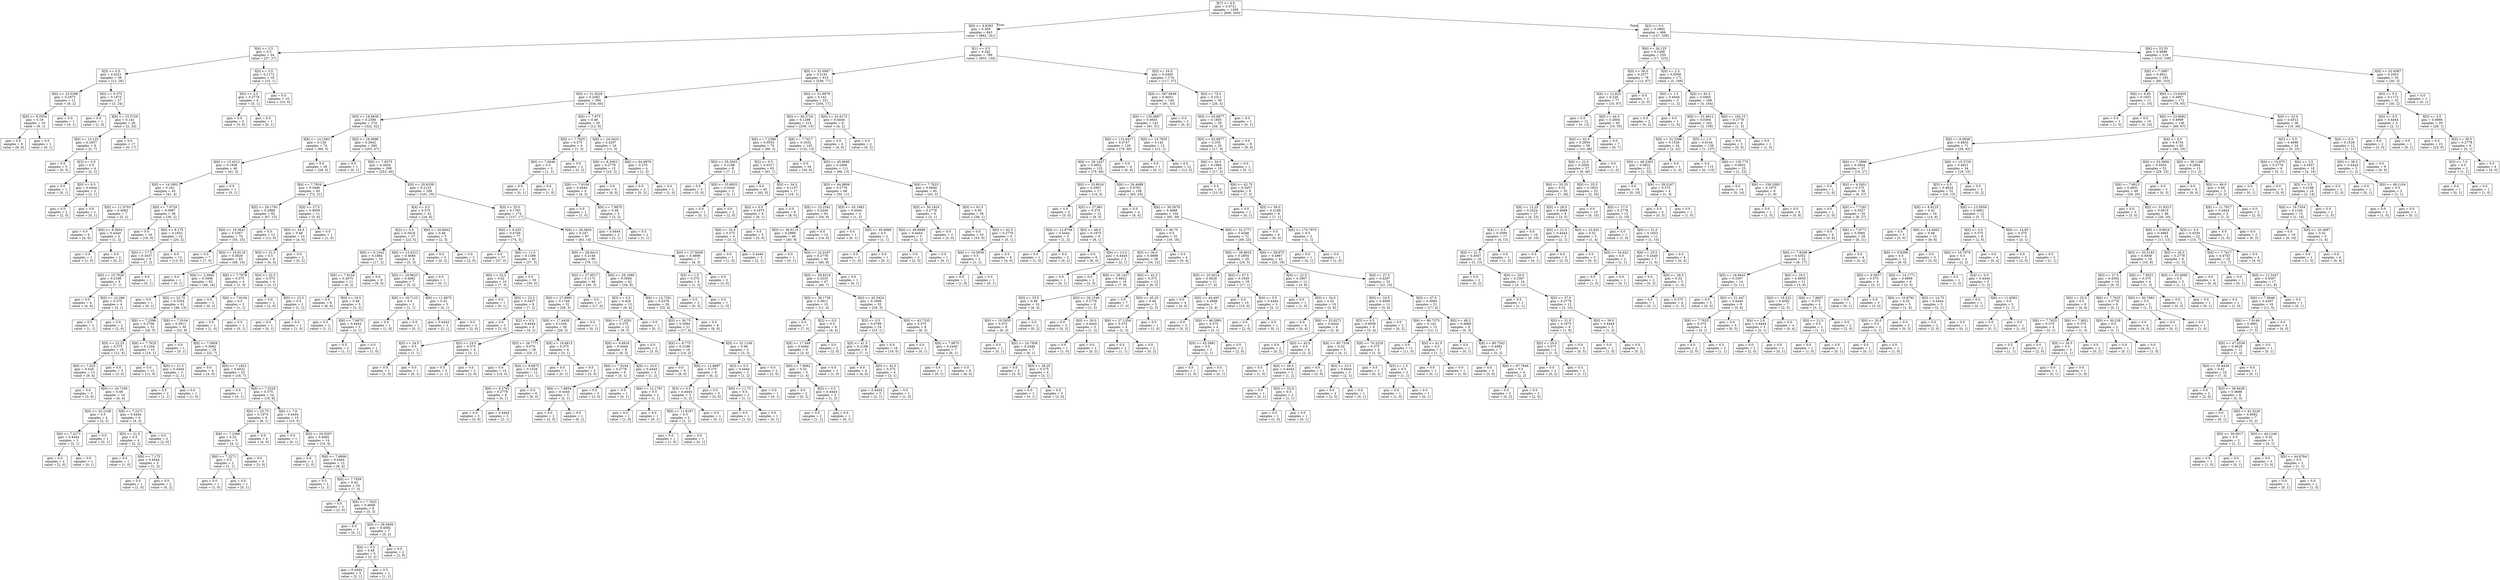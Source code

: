 digraph Tree {
node [shape=box] ;
0 [label="X[7] <= 0.5\ngini = 0.4721\nsamples = 1309\nvalue = [809, 500]"] ;
1 [label="X[0] <= 9.8393\ngini = 0.309\nsamples = 843\nvalue = [682, 161]"] ;
0 -> 1 [labeldistance=2.5, labelangle=45, headlabel="True"] ;
2 [label="X[4] <= 2.5\ngini = 0.5\nsamples = 54\nvalue = [27, 27]"] ;
1 -> 2 ;
3 [label="X[5] <= 0.5\ngini = 0.4321\nsamples = 38\nvalue = [12, 26]"] ;
2 -> 3 ;
4 [label="X[6] <= 23.0396\ngini = 0.2975\nsamples = 11\nvalue = [9, 2]"] ;
3 -> 4 ;
5 [label="X[0] <= 9.3554\ngini = 0.18\nsamples = 10\nvalue = [9, 1]"] ;
4 -> 5 ;
6 [label="gini = 0.0\nsamples = 9\nvalue = [9, 0]"] ;
5 -> 6 ;
7 [label="gini = 0.0\nsamples = 1\nvalue = [0, 1]"] ;
5 -> 7 ;
8 [label="gini = 0.0\nsamples = 1\nvalue = [0, 1]"] ;
4 -> 8 ;
9 [label="X[0] <= 0.375\ngini = 0.1975\nsamples = 27\nvalue = [3, 24]"] ;
3 -> 9 ;
10 [label="gini = 0.0\nsamples = 1\nvalue = [1, 0]"] ;
9 -> 10 ;
11 [label="X[6] <= 15.5729\ngini = 0.142\nsamples = 26\nvalue = [2, 24]"] ;
9 -> 11 ;
12 [label="X[6] <= 13.125\ngini = 0.3457\nsamples = 9\nvalue = [2, 7]"] ;
11 -> 12 ;
13 [label="gini = 0.0\nsamples = 5\nvalue = [0, 5]"] ;
12 -> 13 ;
14 [label="X[3] <= 0.5\ngini = 0.5\nsamples = 4\nvalue = [2, 2]"] ;
12 -> 14 ;
15 [label="gini = 0.0\nsamples = 1\nvalue = [0, 1]"] ;
14 -> 15 ;
16 [label="X[0] <= 6.5\ngini = 0.4444\nsamples = 3\nvalue = [2, 1]"] ;
14 -> 16 ;
17 [label="gini = 0.0\nsamples = 2\nvalue = [2, 0]"] ;
16 -> 17 ;
18 [label="gini = 0.0\nsamples = 1\nvalue = [0, 1]"] ;
16 -> 18 ;
19 [label="gini = 0.0\nsamples = 17\nvalue = [0, 17]"] ;
11 -> 19 ;
20 [label="X[0] <= 3.5\ngini = 0.1172\nsamples = 16\nvalue = [15, 1]"] ;
2 -> 20 ;
21 [label="X[0] <= 2.5\ngini = 0.2778\nsamples = 6\nvalue = [5, 1]"] ;
20 -> 21 ;
22 [label="gini = 0.0\nsamples = 5\nvalue = [5, 0]"] ;
21 -> 22 ;
23 [label="gini = 0.0\nsamples = 1\nvalue = [0, 1]"] ;
21 -> 23 ;
24 [label="gini = 0.0\nsamples = 10\nvalue = [10, 0]"] ;
20 -> 24 ;
25 [label="X[1] <= 0.5\ngini = 0.282\nsamples = 789\nvalue = [655, 134]"] ;
1 -> 25 ;
26 [label="X[0] <= 32.0087\ngini = 0.2191\nsamples = 615\nvalue = [538, 77]"] ;
25 -> 26 ;
27 [label="X[0] <= 31.9228\ngini = 0.2582\nsamples = 394\nvalue = [334, 60]"] ;
26 -> 27 ;
28 [label="X[0] <= 18.4838\ngini = 0.2394\nsamples = 374\nvalue = [322, 52]"] ;
27 -> 28 ;
29 [label="X[6] <= 14.1583\ngini = 0.126\nsamples = 74\nvalue = [69, 5]"] ;
28 -> 29 ;
30 [label="X[6] <= 13.4312\ngini = 0.1938\nsamples = 46\nvalue = [41, 5]"] ;
29 -> 30 ;
31 [label="X[0] <= 14.1902\ngini = 0.162\nsamples = 45\nvalue = [41, 4]"] ;
30 -> 31 ;
32 [label="X[0] <= 11.9703\ngini = 0.4082\nsamples = 7\nvalue = [5, 2]"] ;
31 -> 32 ;
33 [label="gini = 0.0\nsamples = 4\nvalue = [4, 0]"] ;
32 -> 33 ;
34 [label="X[6] <= 8.5604\ngini = 0.4444\nsamples = 3\nvalue = [1, 2]"] ;
32 -> 34 ;
35 [label="gini = 0.0\nsamples = 1\nvalue = [1, 0]"] ;
34 -> 35 ;
36 [label="gini = 0.0\nsamples = 2\nvalue = [0, 2]"] ;
34 -> 36 ;
37 [label="X[6] <= 7.9729\ngini = 0.0997\nsamples = 38\nvalue = [36, 2]"] ;
31 -> 37 ;
38 [label="gini = 0.0\nsamples = 16\nvalue = [16, 0]"] ;
37 -> 38 ;
39 [label="X[6] <= 8.175\ngini = 0.1653\nsamples = 22\nvalue = [20, 2]"] ;
37 -> 39 ;
40 [label="X[0] <= 17.5\ngini = 0.3457\nsamples = 9\nvalue = [7, 2]"] ;
39 -> 40 ;
41 [label="X[0] <= 15.7629\ngini = 0.2188\nsamples = 8\nvalue = [7, 1]"] ;
40 -> 41 ;
42 [label="gini = 0.0\nsamples = 4\nvalue = [4, 0]"] ;
41 -> 42 ;
43 [label="X[0] <= 16.266\ngini = 0.375\nsamples = 4\nvalue = [3, 1]"] ;
41 -> 43 ;
44 [label="gini = 0.5\nsamples = 2\nvalue = [1, 1]"] ;
43 -> 44 ;
45 [label="gini = 0.0\nsamples = 2\nvalue = [2, 0]"] ;
43 -> 45 ;
46 [label="gini = 0.0\nsamples = 1\nvalue = [0, 1]"] ;
40 -> 46 ;
47 [label="gini = 0.0\nsamples = 13\nvalue = [13, 0]"] ;
39 -> 47 ;
48 [label="gini = 0.0\nsamples = 1\nvalue = [0, 1]"] ;
30 -> 48 ;
49 [label="gini = 0.0\nsamples = 28\nvalue = [28, 0]"] ;
29 -> 49 ;
50 [label="X[0] <= 18.4996\ngini = 0.2642\nsamples = 300\nvalue = [253, 47]"] ;
28 -> 50 ;
51 [label="gini = 0.0\nsamples = 1\nvalue = [0, 1]"] ;
50 -> 51 ;
52 [label="X[6] <= 7.8375\ngini = 0.2604\nsamples = 299\nvalue = [253, 46]"] ;
50 -> 52 ;
53 [label="X[6] <= 7.7854\ngini = 0.3496\nsamples = 93\nvalue = [72, 21]"] ;
52 -> 53 ;
54 [label="X[0] <= 29.1793\ngini = 0.2989\nsamples = 82\nvalue = [67, 15]"] ;
53 -> 54 ;
55 [label="X[0] <= 19.3641\ngini = 0.3367\nsamples = 70\nvalue = [55, 15]"] ;
54 -> 55 ;
56 [label="gini = 0.0\nsamples = 7\nvalue = [7, 0]"] ;
55 -> 56 ;
57 [label="X[0] <= 19.8118\ngini = 0.3628\nsamples = 63\nvalue = [48, 15]"] ;
55 -> 57 ;
58 [label="gini = 0.0\nsamples = 1\nvalue = [0, 1]"] ;
57 -> 58 ;
59 [label="X[6] <= 2.0062\ngini = 0.3496\nsamples = 62\nvalue = [48, 14]"] ;
57 -> 59 ;
60 [label="gini = 0.0\nsamples = 1\nvalue = [0, 1]"] ;
59 -> 60 ;
61 [label="X[0] <= 23.75\ngini = 0.3354\nsamples = 61\nvalue = [48, 13]"] ;
59 -> 61 ;
62 [label="X[6] <= 7.2396\ngini = 0.2706\nsamples = 31\nvalue = [26, 5]"] ;
61 -> 62 ;
63 [label="X[0] <= 22.25\ngini = 0.375\nsamples = 16\nvalue = [12, 4]"] ;
62 -> 63 ;
64 [label="X[6] <= 7.025\ngini = 0.426\nsamples = 13\nvalue = [9, 4]"] ;
63 -> 64 ;
65 [label="gini = 0.0\nsamples = 3\nvalue = [3, 0]"] ;
64 -> 65 ;
66 [label="X[0] <= 20.7168\ngini = 0.48\nsamples = 10\nvalue = [6, 4]"] ;
64 -> 66 ;
67 [label="X[0] <= 20.2168\ngini = 0.5\nsamples = 4\nvalue = [2, 2]"] ;
66 -> 67 ;
68 [label="X[6] <= 7.2271\ngini = 0.4444\nsamples = 3\nvalue = [2, 1]"] ;
67 -> 68 ;
69 [label="gini = 0.0\nsamples = 2\nvalue = [2, 0]"] ;
68 -> 69 ;
70 [label="gini = 0.0\nsamples = 1\nvalue = [0, 1]"] ;
68 -> 70 ;
71 [label="gini = 0.0\nsamples = 1\nvalue = [0, 1]"] ;
67 -> 71 ;
72 [label="X[6] <= 7.2271\ngini = 0.4444\nsamples = 6\nvalue = [4, 2]"] ;
66 -> 72 ;
73 [label="X[0] <= 21.5\ngini = 0.5\nsamples = 4\nvalue = [2, 2]"] ;
72 -> 73 ;
74 [label="gini = 0.0\nsamples = 1\nvalue = [1, 0]"] ;
73 -> 74 ;
75 [label="X[6] <= 7.175\ngini = 0.4444\nsamples = 3\nvalue = [1, 2]"] ;
73 -> 75 ;
76 [label="gini = 0.0\nsamples = 1\nvalue = [1, 0]"] ;
75 -> 76 ;
77 [label="gini = 0.0\nsamples = 2\nvalue = [0, 2]"] ;
75 -> 77 ;
78 [label="gini = 0.0\nsamples = 2\nvalue = [2, 0]"] ;
72 -> 78 ;
79 [label="gini = 0.0\nsamples = 3\nvalue = [3, 0]"] ;
63 -> 79 ;
80 [label="X[6] <= 7.7625\ngini = 0.1244\nsamples = 15\nvalue = [14, 1]"] ;
62 -> 80 ;
81 [label="gini = 0.0\nsamples = 12\nvalue = [12, 0]"] ;
80 -> 81 ;
82 [label="X[0] <= 21.5\ngini = 0.4444\nsamples = 3\nvalue = [2, 1]"] ;
80 -> 82 ;
83 [label="gini = 0.5\nsamples = 2\nvalue = [1, 1]"] ;
82 -> 83 ;
84 [label="gini = 0.0\nsamples = 1\nvalue = [1, 0]"] ;
82 -> 84 ;
85 [label="X[6] <= 7.0104\ngini = 0.3911\nsamples = 30\nvalue = [22, 8]"] ;
61 -> 85 ;
86 [label="gini = 0.0\nsamples = 1\nvalue = [0, 1]"] ;
85 -> 86 ;
87 [label="X[6] <= 7.0958\ngini = 0.3662\nsamples = 29\nvalue = [22, 7]"] ;
85 -> 87 ;
88 [label="gini = 0.0\nsamples = 4\nvalue = [4, 0]"] ;
87 -> 88 ;
89 [label="X[6] <= 7.1833\ngini = 0.4032\nsamples = 25\nvalue = [18, 7]"] ;
87 -> 89 ;
90 [label="gini = 0.0\nsamples = 1\nvalue = [0, 1]"] ;
89 -> 90 ;
91 [label="X[6] <= 7.5229\ngini = 0.375\nsamples = 24\nvalue = [18, 6]"] ;
89 -> 91 ;
92 [label="X[0] <= 25.75\ngini = 0.1975\nsamples = 9\nvalue = [8, 1]"] ;
91 -> 92 ;
93 [label="X[6] <= 7.2396\ngini = 0.32\nsamples = 5\nvalue = [4, 1]"] ;
92 -> 93 ;
94 [label="X[6] <= 7.2271\ngini = 0.5\nsamples = 2\nvalue = [1, 1]"] ;
93 -> 94 ;
95 [label="gini = 0.0\nsamples = 1\nvalue = [1, 0]"] ;
94 -> 95 ;
96 [label="gini = 0.0\nsamples = 1\nvalue = [0, 1]"] ;
94 -> 96 ;
97 [label="gini = 0.0\nsamples = 3\nvalue = [3, 0]"] ;
93 -> 97 ;
98 [label="gini = 0.0\nsamples = 4\nvalue = [4, 0]"] ;
92 -> 98 ;
99 [label="X[6] <= 7.6\ngini = 0.4444\nsamples = 15\nvalue = [10, 5]"] ;
91 -> 99 ;
100 [label="gini = 0.0\nsamples = 1\nvalue = [0, 1]"] ;
99 -> 100 ;
101 [label="X[0] <= 24.5297\ngini = 0.4082\nsamples = 14\nvalue = [10, 4]"] ;
99 -> 101 ;
102 [label="gini = 0.0\nsamples = 2\nvalue = [2, 0]"] ;
101 -> 102 ;
103 [label="X[6] <= 7.6896\ngini = 0.4444\nsamples = 12\nvalue = [8, 4]"] ;
101 -> 103 ;
104 [label="gini = 0.5\nsamples = 2\nvalue = [1, 1]"] ;
103 -> 104 ;
105 [label="X[6] <= 7.7459\ngini = 0.42\nsamples = 10\nvalue = [7, 3]"] ;
103 -> 105 ;
106 [label="gini = 0.0\nsamples = 2\nvalue = [2, 0]"] ;
105 -> 106 ;
107 [label="X[6] <= 7.7625\ngini = 0.4688\nsamples = 8\nvalue = [5, 3]"] ;
105 -> 107 ;
108 [label="gini = 0.0\nsamples = 1\nvalue = [0, 1]"] ;
107 -> 108 ;
109 [label="X[0] <= 26.9406\ngini = 0.4082\nsamples = 7\nvalue = [5, 2]"] ;
107 -> 109 ;
110 [label="X[4] <= 0.5\ngini = 0.48\nsamples = 5\nvalue = [3, 2]"] ;
109 -> 110 ;
111 [label="gini = 0.4444\nsamples = 3\nvalue = [2, 1]"] ;
110 -> 111 ;
112 [label="gini = 0.5\nsamples = 2\nvalue = [1, 1]"] ;
110 -> 112 ;
113 [label="gini = 0.0\nsamples = 2\nvalue = [2, 0]"] ;
109 -> 113 ;
114 [label="gini = 0.0\nsamples = 12\nvalue = [12, 0]"] ;
54 -> 114 ;
115 [label="X[0] <= 27.5\ngini = 0.4959\nsamples = 11\nvalue = [5, 6]"] ;
53 -> 115 ;
116 [label="X[0] <= 24.5\ngini = 0.48\nsamples = 10\nvalue = [4, 6]"] ;
115 -> 116 ;
117 [label="X[0] <= 21.5\ngini = 0.5\nsamples = 8\nvalue = [4, 4]"] ;
116 -> 117 ;
118 [label="X[6] <= 7.7979\ngini = 0.375\nsamples = 4\nvalue = [1, 3]"] ;
117 -> 118 ;
119 [label="gini = 0.0\nsamples = 2\nvalue = [0, 2]"] ;
118 -> 119 ;
120 [label="X[6] <= 7.8104\ngini = 0.5\nsamples = 2\nvalue = [1, 1]"] ;
118 -> 120 ;
121 [label="gini = 0.0\nsamples = 1\nvalue = [1, 0]"] ;
120 -> 121 ;
122 [label="gini = 0.0\nsamples = 1\nvalue = [0, 1]"] ;
120 -> 122 ;
123 [label="X[0] <= 22.5\ngini = 0.375\nsamples = 4\nvalue = [3, 1]"] ;
117 -> 123 ;
124 [label="gini = 0.0\nsamples = 2\nvalue = [2, 0]"] ;
123 -> 124 ;
125 [label="X[0] <= 23.5\ngini = 0.5\nsamples = 2\nvalue = [1, 1]"] ;
123 -> 125 ;
126 [label="gini = 0.0\nsamples = 1\nvalue = [0, 1]"] ;
125 -> 126 ;
127 [label="gini = 0.0\nsamples = 1\nvalue = [1, 0]"] ;
125 -> 127 ;
128 [label="gini = 0.0\nsamples = 2\nvalue = [0, 2]"] ;
116 -> 128 ;
129 [label="gini = 0.0\nsamples = 1\nvalue = [1, 0]"] ;
115 -> 129 ;
130 [label="X[0] <= 20.6358\ngini = 0.2133\nsamples = 206\nvalue = [181, 25]"] ;
52 -> 130 ;
131 [label="X[4] <= 0.5\ngini = 0.375\nsamples = 32\nvalue = [24, 8]"] ;
130 -> 131 ;
132 [label="X[2] <= 0.5\ngini = 0.3018\nsamples = 27\nvalue = [22, 5]"] ;
131 -> 132 ;
133 [label="X[6] <= 8.1042\ngini = 0.1884\nsamples = 19\nvalue = [17, 2]"] ;
132 -> 133 ;
134 [label="X[6] <= 7.9104\ngini = 0.2975\nsamples = 11\nvalue = [9, 2]"] ;
133 -> 134 ;
135 [label="gini = 0.0\nsamples = 6\nvalue = [6, 0]"] ;
134 -> 135 ;
136 [label="X[0] <= 19.5\ngini = 0.48\nsamples = 5\nvalue = [3, 2]"] ;
134 -> 136 ;
137 [label="gini = 0.5\nsamples = 2\nvalue = [1, 1]"] ;
136 -> 137 ;
138 [label="X[6] <= 7.9875\ngini = 0.4444\nsamples = 3\nvalue = [2, 1]"] ;
136 -> 138 ;
139 [label="gini = 0.5\nsamples = 2\nvalue = [1, 1]"] ;
138 -> 139 ;
140 [label="gini = 0.0\nsamples = 1\nvalue = [1, 0]"] ;
138 -> 140 ;
141 [label="gini = 0.0\nsamples = 8\nvalue = [8, 0]"] ;
133 -> 141 ;
142 [label="X[6] <= 13.4312\ngini = 0.4688\nsamples = 8\nvalue = [5, 3]"] ;
132 -> 142 ;
143 [label="X[0] <= 18.9623\ngini = 0.4082\nsamples = 7\nvalue = [5, 2]"] ;
142 -> 143 ;
144 [label="X[0] <= 18.7123\ngini = 0.5\nsamples = 2\nvalue = [1, 1]"] ;
143 -> 144 ;
145 [label="gini = 0.0\nsamples = 1\nvalue = [1, 0]"] ;
144 -> 145 ;
146 [label="gini = 0.0\nsamples = 1\nvalue = [0, 1]"] ;
144 -> 146 ;
147 [label="X[6] <= 11.6875\ngini = 0.32\nsamples = 5\nvalue = [4, 1]"] ;
143 -> 147 ;
148 [label="gini = 0.4444\nsamples = 3\nvalue = [2, 1]"] ;
147 -> 148 ;
149 [label="gini = 0.0\nsamples = 2\nvalue = [2, 0]"] ;
147 -> 149 ;
150 [label="gini = 0.0\nsamples = 1\nvalue = [0, 1]"] ;
142 -> 150 ;
151 [label="X[6] <= 20.6042\ngini = 0.48\nsamples = 5\nvalue = [2, 3]"] ;
131 -> 151 ;
152 [label="gini = 0.0\nsamples = 3\nvalue = [0, 3]"] ;
151 -> 152 ;
153 [label="gini = 0.0\nsamples = 2\nvalue = [2, 0]"] ;
151 -> 153 ;
154 [label="X[0] <= 25.5\ngini = 0.1763\nsamples = 174\nvalue = [157, 17]"] ;
130 -> 154 ;
155 [label="X[6] <= 9.425\ngini = 0.0749\nsamples = 77\nvalue = [74, 3]"] ;
154 -> 155 ;
156 [label="gini = 0.0\nsamples = 37\nvalue = [37, 0]"] ;
155 -> 156 ;
157 [label="X[6] <= 11.0\ngini = 0.1388\nsamples = 40\nvalue = [37, 3]"] ;
155 -> 157 ;
158 [label="X[0] <= 22.5\ngini = 0.42\nsamples = 10\nvalue = [7, 3]"] ;
157 -> 158 ;
159 [label="gini = 0.0\nsamples = 1\nvalue = [0, 1]"] ;
158 -> 159 ;
160 [label="X[0] <= 23.5\ngini = 0.3457\nsamples = 9\nvalue = [7, 2]"] ;
158 -> 160 ;
161 [label="gini = 0.0\nsamples = 3\nvalue = [3, 0]"] ;
160 -> 161 ;
162 [label="X[2] <= 0.5\ngini = 0.4444\nsamples = 6\nvalue = [4, 2]"] ;
160 -> 162 ;
163 [label="X[0] <= 24.5\ngini = 0.5\nsamples = 2\nvalue = [1, 1]"] ;
162 -> 163 ;
164 [label="gini = 0.0\nsamples = 1\nvalue = [1, 0]"] ;
163 -> 164 ;
165 [label="gini = 0.0\nsamples = 1\nvalue = [0, 1]"] ;
163 -> 165 ;
166 [label="X[0] <= 24.5\ngini = 0.375\nsamples = 4\nvalue = [3, 1]"] ;
162 -> 166 ;
167 [label="gini = 0.5\nsamples = 2\nvalue = [1, 1]"] ;
166 -> 167 ;
168 [label="gini = 0.0\nsamples = 2\nvalue = [2, 0]"] ;
166 -> 168 ;
169 [label="gini = 0.0\nsamples = 30\nvalue = [30, 0]"] ;
157 -> 169 ;
170 [label="X[6] <= 28.3604\ngini = 0.247\nsamples = 97\nvalue = [83, 14]"] ;
154 -> 170 ;
171 [label="X[0] <= 28.9413\ngini = 0.2146\nsamples = 90\nvalue = [79, 11]"] ;
170 -> 171 ;
172 [label="X[0] <= 27.9517\ngini = 0.1172\nsamples = 48\nvalue = [45, 3]"] ;
171 -> 172 ;
173 [label="X[0] <= 27.8991\ngini = 0.1748\nsamples = 31\nvalue = [28, 3]"] ;
172 -> 173 ;
174 [label="X[6] <= 17.4438\ngini = 0.1244\nsamples = 30\nvalue = [28, 2]"] ;
173 -> 174 ;
175 [label="X[0] <= 26.7771\ngini = 0.074\nsamples = 26\nvalue = [25, 1]"] ;
174 -> 175 ;
176 [label="gini = 0.0\nsamples = 14\nvalue = [14, 0]"] ;
175 -> 176 ;
177 [label="X[6] <= 8.6875\ngini = 0.1528\nsamples = 12\nvalue = [11, 1]"] ;
175 -> 177 ;
178 [label="X[6] <= 8.2792\ngini = 0.2778\nsamples = 6\nvalue = [5, 1]"] ;
177 -> 178 ;
179 [label="gini = 0.0\nsamples = 3\nvalue = [3, 0]"] ;
178 -> 179 ;
180 [label="gini = 0.4444\nsamples = 3\nvalue = [2, 1]"] ;
178 -> 180 ;
181 [label="gini = 0.0\nsamples = 6\nvalue = [6, 0]"] ;
177 -> 181 ;
182 [label="X[6] <= 19.6813\ngini = 0.375\nsamples = 4\nvalue = [3, 1]"] ;
174 -> 182 ;
183 [label="gini = 0.0\nsamples = 1\nvalue = [0, 1]"] ;
182 -> 183 ;
184 [label="gini = 0.0\nsamples = 3\nvalue = [3, 0]"] ;
182 -> 184 ;
185 [label="gini = 0.0\nsamples = 1\nvalue = [0, 1]"] ;
173 -> 185 ;
186 [label="gini = 0.0\nsamples = 17\nvalue = [17, 0]"] ;
172 -> 186 ;
187 [label="X[0] <= 29.1069\ngini = 0.3084\nsamples = 42\nvalue = [34, 8]"] ;
171 -> 187 ;
188 [label="X[5] <= 0.5\ngini = 0.426\nsamples = 13\nvalue = [9, 4]"] ;
187 -> 188 ;
189 [label="X[6] <= 17.4291\ngini = 0.375\nsamples = 12\nvalue = [9, 3]"] ;
188 -> 189 ;
190 [label="X[6] <= 9.4916\ngini = 0.4444\nsamples = 9\nvalue = [6, 3]"] ;
189 -> 190 ;
191 [label="X[6] <= 7.9104\ngini = 0.2778\nsamples = 6\nvalue = [5, 1]"] ;
190 -> 191 ;
192 [label="X[6] <= 7.8854\ngini = 0.4444\nsamples = 3\nvalue = [2, 1]"] ;
191 -> 192 ;
193 [label="gini = 0.0\nsamples = 2\nvalue = [2, 0]"] ;
192 -> 193 ;
194 [label="gini = 0.0\nsamples = 1\nvalue = [0, 1]"] ;
192 -> 194 ;
195 [label="gini = 0.0\nsamples = 3\nvalue = [3, 0]"] ;
191 -> 195 ;
196 [label="X[6] <= 10.0\ngini = 0.4444\nsamples = 3\nvalue = [1, 2]"] ;
190 -> 196 ;
197 [label="gini = 0.0\nsamples = 1\nvalue = [0, 1]"] ;
196 -> 197 ;
198 [label="X[6] <= 12.1791\ngini = 0.5\nsamples = 2\nvalue = [1, 1]"] ;
196 -> 198 ;
199 [label="gini = 0.0\nsamples = 1\nvalue = [1, 0]"] ;
198 -> 199 ;
200 [label="gini = 0.0\nsamples = 1\nvalue = [0, 1]"] ;
198 -> 200 ;
201 [label="gini = 0.0\nsamples = 3\nvalue = [3, 0]"] ;
189 -> 201 ;
202 [label="gini = 0.0\nsamples = 1\nvalue = [0, 1]"] ;
188 -> 202 ;
203 [label="X[6] <= 13.7291\ngini = 0.2378\nsamples = 29\nvalue = [25, 4]"] ;
187 -> 203 ;
204 [label="X[0] <= 30.75\ngini = 0.3084\nsamples = 21\nvalue = [17, 4]"] ;
203 -> 204 ;
205 [label="X[6] <= 8.775\ngini = 0.2188\nsamples = 16\nvalue = [14, 2]"] ;
204 -> 205 ;
206 [label="gini = 0.0\nsamples = 8\nvalue = [8, 0]"] ;
205 -> 206 ;
207 [label="X[6] <= 12.8687\ngini = 0.375\nsamples = 8\nvalue = [6, 2]"] ;
205 -> 207 ;
208 [label="X[3] <= 0.5\ngini = 0.4444\nsamples = 3\nvalue = [1, 2]"] ;
207 -> 208 ;
209 [label="X[6] <= 11.6187\ngini = 0.5\nsamples = 2\nvalue = [1, 1]"] ;
208 -> 209 ;
210 [label="gini = 0.0\nsamples = 1\nvalue = [1, 0]"] ;
209 -> 210 ;
211 [label="gini = 0.0\nsamples = 1\nvalue = [0, 1]"] ;
209 -> 211 ;
212 [label="gini = 0.0\nsamples = 1\nvalue = [0, 1]"] ;
208 -> 212 ;
213 [label="gini = 0.0\nsamples = 5\nvalue = [5, 0]"] ;
207 -> 213 ;
214 [label="X[0] <= 31.1106\ngini = 0.48\nsamples = 5\nvalue = [3, 2]"] ;
204 -> 214 ;
215 [label="X[3] <= 0.5\ngini = 0.4444\nsamples = 3\nvalue = [1, 2]"] ;
214 -> 215 ;
216 [label="X[6] <= 11.75\ngini = 0.5\nsamples = 2\nvalue = [1, 1]"] ;
215 -> 216 ;
217 [label="gini = 0.0\nsamples = 1\nvalue = [1, 0]"] ;
216 -> 217 ;
218 [label="gini = 0.0\nsamples = 1\nvalue = [0, 1]"] ;
216 -> 218 ;
219 [label="gini = 0.0\nsamples = 1\nvalue = [0, 1]"] ;
215 -> 219 ;
220 [label="gini = 0.0\nsamples = 2\nvalue = [2, 0]"] ;
214 -> 220 ;
221 [label="gini = 0.0\nsamples = 8\nvalue = [8, 0]"] ;
203 -> 221 ;
222 [label="X[0] <= 27.9206\ngini = 0.4898\nsamples = 7\nvalue = [4, 3]"] ;
170 -> 222 ;
223 [label="X[5] <= 1.5\ngini = 0.375\nsamples = 4\nvalue = [1, 3]"] ;
222 -> 223 ;
224 [label="gini = 0.0\nsamples = 3\nvalue = [0, 3]"] ;
223 -> 224 ;
225 [label="gini = 0.0\nsamples = 1\nvalue = [1, 0]"] ;
223 -> 225 ;
226 [label="gini = 0.0\nsamples = 3\nvalue = [3, 0]"] ;
222 -> 226 ;
227 [label="X[6] <= 7.875\ngini = 0.48\nsamples = 20\nvalue = [12, 8]"] ;
27 -> 227 ;
228 [label="X[6] <= 7.7625\ngini = 0.375\nsamples = 4\nvalue = [1, 3]"] ;
227 -> 228 ;
229 [label="X[6] <= 7.6646\ngini = 0.5\nsamples = 2\nvalue = [1, 1]"] ;
228 -> 229 ;
230 [label="gini = 0.0\nsamples = 1\nvalue = [0, 1]"] ;
229 -> 230 ;
231 [label="gini = 0.0\nsamples = 1\nvalue = [1, 0]"] ;
229 -> 231 ;
232 [label="gini = 0.0\nsamples = 2\nvalue = [0, 2]"] ;
228 -> 232 ;
233 [label="X[6] <= 24.2625\ngini = 0.4297\nsamples = 16\nvalue = [11, 5]"] ;
227 -> 233 ;
234 [label="X[6] <= 8.2063\ngini = 0.2778\nsamples = 12\nvalue = [10, 2]"] ;
233 -> 234 ;
235 [label="X[6] <= 7.9104\ngini = 0.4444\nsamples = 6\nvalue = [4, 2]"] ;
234 -> 235 ;
236 [label="gini = 0.0\nsamples = 1\nvalue = [1, 0]"] ;
235 -> 236 ;
237 [label="X[6] <= 7.9875\ngini = 0.48\nsamples = 5\nvalue = [3, 2]"] ;
235 -> 237 ;
238 [label="gini = 0.4444\nsamples = 3\nvalue = [2, 1]"] ;
237 -> 238 ;
239 [label="gini = 0.5\nsamples = 2\nvalue = [1, 1]"] ;
237 -> 239 ;
240 [label="gini = 0.0\nsamples = 6\nvalue = [6, 0]"] ;
234 -> 240 ;
241 [label="X[6] <= 64.9979\ngini = 0.375\nsamples = 4\nvalue = [1, 3]"] ;
233 -> 241 ;
242 [label="gini = 0.0\nsamples = 3\nvalue = [0, 3]"] ;
241 -> 242 ;
243 [label="gini = 0.0\nsamples = 1\nvalue = [1, 0]"] ;
241 -> 243 ;
244 [label="X[6] <= 51.6979\ngini = 0.142\nsamples = 221\nvalue = [204, 17]"] ;
26 -> 244 ;
245 [label="X[0] <= 36.3716\ngini = 0.1298\nsamples = 215\nvalue = [200, 15]"] ;
244 -> 245 ;
246 [label="X[6] <= 7.2396\ngini = 0.0555\nsamples = 70\nvalue = [68, 2]"] ;
245 -> 246 ;
247 [label="X[0] <= 35.3003\ngini = 0.2188\nsamples = 8\nvalue = [7, 1]"] ;
246 -> 247 ;
248 [label="gini = 0.0\nsamples = 5\nvalue = [5, 0]"] ;
247 -> 248 ;
249 [label="X[0] <= 35.8003\ngini = 0.4444\nsamples = 3\nvalue = [2, 1]"] ;
247 -> 249 ;
250 [label="gini = 0.0\nsamples = 1\nvalue = [0, 1]"] ;
249 -> 250 ;
251 [label="gini = 0.0\nsamples = 2\nvalue = [2, 0]"] ;
249 -> 251 ;
252 [label="X[2] <= 0.5\ngini = 0.0317\nsamples = 62\nvalue = [61, 1]"] ;
246 -> 252 ;
253 [label="gini = 0.0\nsamples = 45\nvalue = [45, 0]"] ;
252 -> 253 ;
254 [label="X[0] <= 34.5\ngini = 0.1107\nsamples = 17\nvalue = [16, 1]"] ;
252 -> 254 ;
255 [label="X[4] <= 0.5\ngini = 0.1975\nsamples = 9\nvalue = [8, 1]"] ;
254 -> 255 ;
256 [label="X[0] <= 33.5\ngini = 0.375\nsamples = 4\nvalue = [3, 1]"] ;
255 -> 256 ;
257 [label="gini = 0.0\nsamples = 1\nvalue = [1, 0]"] ;
256 -> 257 ;
258 [label="gini = 0.4444\nsamples = 3\nvalue = [2, 1]"] ;
256 -> 258 ;
259 [label="gini = 0.0\nsamples = 5\nvalue = [5, 0]"] ;
255 -> 259 ;
260 [label="gini = 0.0\nsamples = 8\nvalue = [8, 0]"] ;
254 -> 260 ;
261 [label="X[6] <= 7.7417\ngini = 0.1632\nsamples = 145\nvalue = [132, 13]"] ;
245 -> 261 ;
262 [label="gini = 0.0\nsamples = 34\nvalue = [34, 0]"] ;
261 -> 262 ;
263 [label="X[0] <= 45.9685\ngini = 0.2068\nsamples = 111\nvalue = [98, 13]"] ;
261 -> 263 ;
264 [label="X[0] <= 44.9806\ngini = 0.2778\nsamples = 66\nvalue = [55, 11]"] ;
263 -> 264 ;
265 [label="X[6] <= 23.2542\ngini = 0.2449\nsamples = 63\nvalue = [54, 9]"] ;
264 -> 265 ;
266 [label="X[0] <= 36.6115\ngini = 0.2999\nsamples = 49\nvalue = [40, 9]"] ;
265 -> 266 ;
267 [label="gini = 0.0\nsamples = 1\nvalue = [0, 1]"] ;
266 -> 267 ;
268 [label="X[6] <= 22.0187\ngini = 0.2778\nsamples = 48\nvalue = [40, 8]"] ;
266 -> 268 ;
269 [label="X[0] <= 39.8319\ngini = 0.2535\nsamples = 47\nvalue = [40, 7]"] ;
268 -> 269 ;
270 [label="X[0] <= 38.1739\ngini = 0.3911\nsamples = 15\nvalue = [11, 4]"] ;
269 -> 270 ;
271 [label="gini = 0.0\nsamples = 7\nvalue = [7, 0]"] ;
270 -> 271 ;
272 [label="X[2] <= 0.5\ngini = 0.5\nsamples = 8\nvalue = [4, 4]"] ;
270 -> 272 ;
273 [label="X[6] <= 17.548\ngini = 0.4444\nsamples = 6\nvalue = [2, 4]"] ;
272 -> 273 ;
274 [label="X[6] <= 7.9062\ngini = 0.32\nsamples = 5\nvalue = [1, 4]"] ;
273 -> 274 ;
275 [label="gini = 0.0\nsamples = 2\nvalue = [0, 2]"] ;
274 -> 275 ;
276 [label="X[5] <= 0.5\ngini = 0.4444\nsamples = 3\nvalue = [1, 2]"] ;
274 -> 276 ;
277 [label="gini = 0.5\nsamples = 2\nvalue = [1, 1]"] ;
276 -> 277 ;
278 [label="gini = 0.0\nsamples = 1\nvalue = [0, 1]"] ;
276 -> 278 ;
279 [label="gini = 0.0\nsamples = 1\nvalue = [1, 0]"] ;
273 -> 279 ;
280 [label="gini = 0.0\nsamples = 2\nvalue = [2, 0]"] ;
272 -> 280 ;
281 [label="X[0] <= 43.3424\ngini = 0.1699\nsamples = 32\nvalue = [29, 3]"] ;
269 -> 281 ;
282 [label="X[3] <= 0.5\ngini = 0.0799\nsamples = 24\nvalue = [23, 1]"] ;
281 -> 282 ;
283 [label="X[0] <= 41.5\ngini = 0.2188\nsamples = 8\nvalue = [7, 1]"] ;
282 -> 283 ;
284 [label="gini = 0.0\nsamples = 4\nvalue = [4, 0]"] ;
283 -> 284 ;
285 [label="X[0] <= 42.5\ngini = 0.375\nsamples = 4\nvalue = [3, 1]"] ;
283 -> 285 ;
286 [label="gini = 0.4444\nsamples = 3\nvalue = [2, 1]"] ;
285 -> 286 ;
287 [label="gini = 0.0\nsamples = 1\nvalue = [1, 0]"] ;
285 -> 287 ;
288 [label="gini = 0.0\nsamples = 16\nvalue = [16, 0]"] ;
282 -> 288 ;
289 [label="X[0] <= 43.7335\ngini = 0.375\nsamples = 8\nvalue = [6, 2]"] ;
281 -> 289 ;
290 [label="gini = 0.0\nsamples = 1\nvalue = [0, 1]"] ;
289 -> 290 ;
291 [label="X[6] <= 7.9875\ngini = 0.2449\nsamples = 7\nvalue = [6, 1]"] ;
289 -> 291 ;
292 [label="gini = 0.0\nsamples = 1\nvalue = [0, 1]"] ;
291 -> 292 ;
293 [label="gini = 0.0\nsamples = 6\nvalue = [6, 0]"] ;
291 -> 293 ;
294 [label="gini = 0.0\nsamples = 1\nvalue = [0, 1]"] ;
268 -> 294 ;
295 [label="gini = 0.0\nsamples = 14\nvalue = [14, 0]"] ;
265 -> 295 ;
296 [label="X[0] <= 45.1983\ngini = 0.4444\nsamples = 3\nvalue = [1, 2]"] ;
264 -> 296 ;
297 [label="gini = 0.0\nsamples = 1\nvalue = [0, 1]"] ;
296 -> 297 ;
298 [label="X[0] <= 45.6668\ngini = 0.5\nsamples = 2\nvalue = [1, 1]"] ;
296 -> 298 ;
299 [label="gini = 0.0\nsamples = 1\nvalue = [1, 0]"] ;
298 -> 299 ;
300 [label="gini = 0.0\nsamples = 1\nvalue = [0, 1]"] ;
298 -> 300 ;
301 [label="X[6] <= 7.7625\ngini = 0.0849\nsamples = 45\nvalue = [43, 2]"] ;
263 -> 301 ;
302 [label="X[0] <= 50.1824\ngini = 0.2778\nsamples = 6\nvalue = [5, 1]"] ;
301 -> 302 ;
303 [label="X[0] <= 48.9989\ngini = 0.4444\nsamples = 3\nvalue = [2, 1]"] ;
302 -> 303 ;
304 [label="gini = 0.0\nsamples = 2\nvalue = [2, 0]"] ;
303 -> 304 ;
305 [label="gini = 0.0\nsamples = 1\nvalue = [0, 1]"] ;
303 -> 305 ;
306 [label="gini = 0.0\nsamples = 3\nvalue = [3, 0]"] ;
302 -> 306 ;
307 [label="X[0] <= 61.5\ngini = 0.05\nsamples = 39\nvalue = [38, 1]"] ;
301 -> 307 ;
308 [label="gini = 0.0\nsamples = 33\nvalue = [33, 0]"] ;
307 -> 308 ;
309 [label="X[0] <= 62.5\ngini = 0.2778\nsamples = 6\nvalue = [5, 1]"] ;
307 -> 309 ;
310 [label="X[6] <= 10.0938\ngini = 0.5\nsamples = 2\nvalue = [1, 1]"] ;
309 -> 310 ;
311 [label="gini = 0.0\nsamples = 1\nvalue = [1, 0]"] ;
310 -> 311 ;
312 [label="gini = 0.0\nsamples = 1\nvalue = [0, 1]"] ;
310 -> 312 ;
313 [label="gini = 0.0\nsamples = 4\nvalue = [4, 0]"] ;
309 -> 313 ;
314 [label="X[0] <= 52.6172\ngini = 0.4444\nsamples = 6\nvalue = [4, 2]"] ;
244 -> 314 ;
315 [label="gini = 0.0\nsamples = 4\nvalue = [4, 0]"] ;
314 -> 315 ;
316 [label="gini = 0.0\nsamples = 2\nvalue = [0, 2]"] ;
314 -> 316 ;
317 [label="X[0] <= 54.5\ngini = 0.4405\nsamples = 174\nvalue = [117, 57]"] ;
25 -> 317 ;
318 [label="X[6] <= 387.6646\ngini = 0.4652\nsamples = 144\nvalue = [91, 53]"] ;
317 -> 318 ;
319 [label="X[6] <= 135.0667\ngini = 0.4603\nsamples = 142\nvalue = [91, 51]"] ;
318 -> 319 ;
320 [label="X[6] <= 115.4417\ngini = 0.4747\nsamples = 129\nvalue = [79, 50]"] ;
319 -> 320 ;
321 [label="X[6] <= 26.1437\ngini = 0.4652\nsamples = 125\nvalue = [79, 46]"] ;
320 -> 321 ;
322 [label="X[0] <= 33.8016\ngini = 0.2907\nsamples = 17\nvalue = [14, 3]"] ;
321 -> 322 ;
323 [label="gini = 0.0\nsamples = 5\nvalue = [5, 0]"] ;
322 -> 323 ;
324 [label="X[0] <= 37.981\ngini = 0.375\nsamples = 12\nvalue = [9, 3]"] ;
322 -> 324 ;
325 [label="X[6] <= 12.8708\ngini = 0.4444\nsamples = 3\nvalue = [1, 2]"] ;
324 -> 325 ;
326 [label="gini = 0.0\nsamples = 1\nvalue = [1, 0]"] ;
325 -> 326 ;
327 [label="gini = 0.0\nsamples = 2\nvalue = [0, 2]"] ;
325 -> 327 ;
328 [label="X[0] <= 48.0\ngini = 0.1975\nsamples = 9\nvalue = [8, 1]"] ;
324 -> 328 ;
329 [label="gini = 0.0\nsamples = 6\nvalue = [6, 0]"] ;
328 -> 329 ;
330 [label="X[6] <= 13.0\ngini = 0.4444\nsamples = 3\nvalue = [2, 1]"] ;
328 -> 330 ;
331 [label="gini = 0.0\nsamples = 1\nvalue = [0, 1]"] ;
330 -> 331 ;
332 [label="gini = 0.0\nsamples = 2\nvalue = [2, 0]"] ;
330 -> 332 ;
333 [label="X[6] <= 26.4688\ngini = 0.4793\nsamples = 108\nvalue = [65, 43]"] ;
321 -> 333 ;
334 [label="gini = 0.0\nsamples = 4\nvalue = [0, 4]"] ;
333 -> 334 ;
335 [label="X[6] <= 30.5979\ngini = 0.4688\nsamples = 104\nvalue = [65, 39]"] ;
333 -> 335 ;
336 [label="X[0] <= 46.75\ngini = 0.5\nsamples = 32\nvalue = [16, 16]"] ;
335 -> 336 ;
337 [label="X[0] <= 36.0\ngini = 0.4898\nsamples = 28\nvalue = [16, 12]"] ;
336 -> 337 ;
338 [label="X[6] <= 28.1437\ngini = 0.4922\nsamples = 16\nvalue = [7, 9]"] ;
337 -> 338 ;
339 [label="X[0] <= 33.5\ngini = 0.48\nsamples = 10\nvalue = [6, 4]"] ;
338 -> 339 ;
340 [label="X[0] <= 19.5933\ngini = 0.375\nsamples = 8\nvalue = [6, 2]"] ;
339 -> 340 ;
341 [label="gini = 0.0\nsamples = 1\nvalue = [0, 1]"] ;
340 -> 341 ;
342 [label="X[0] <= 24.7858\ngini = 0.2449\nsamples = 7\nvalue = [6, 1]"] ;
340 -> 342 ;
343 [label="gini = 0.0\nsamples = 3\nvalue = [3, 0]"] ;
342 -> 343 ;
344 [label="X[0] <= 28.25\ngini = 0.375\nsamples = 4\nvalue = [3, 1]"] ;
342 -> 344 ;
345 [label="gini = 0.0\nsamples = 1\nvalue = [0, 1]"] ;
344 -> 345 ;
346 [label="gini = 0.0\nsamples = 3\nvalue = [3, 0]"] ;
344 -> 346 ;
347 [label="gini = 0.0\nsamples = 2\nvalue = [0, 2]"] ;
339 -> 347 ;
348 [label="X[0] <= 28.1549\ngini = 0.2778\nsamples = 6\nvalue = [1, 5]"] ;
338 -> 348 ;
349 [label="gini = 0.0\nsamples = 3\nvalue = [0, 3]"] ;
348 -> 349 ;
350 [label="X[0] <= 30.0\ngini = 0.4444\nsamples = 3\nvalue = [1, 2]"] ;
348 -> 350 ;
351 [label="gini = 0.0\nsamples = 1\nvalue = [1, 0]"] ;
350 -> 351 ;
352 [label="gini = 0.0\nsamples = 2\nvalue = [0, 2]"] ;
350 -> 352 ;
353 [label="X[0] <= 42.5\ngini = 0.375\nsamples = 12\nvalue = [9, 3]"] ;
337 -> 353 ;
354 [label="gini = 0.0\nsamples = 7\nvalue = [7, 0]"] ;
353 -> 354 ;
355 [label="X[0] <= 45.25\ngini = 0.48\nsamples = 5\nvalue = [2, 3]"] ;
353 -> 355 ;
356 [label="X[6] <= 27.1354\ngini = 0.375\nsamples = 4\nvalue = [1, 3]"] ;
355 -> 356 ;
357 [label="gini = 0.5\nsamples = 2\nvalue = [1, 1]"] ;
356 -> 357 ;
358 [label="gini = 0.0\nsamples = 2\nvalue = [0, 2]"] ;
356 -> 358 ;
359 [label="gini = 0.0\nsamples = 1\nvalue = [1, 0]"] ;
355 -> 359 ;
360 [label="gini = 0.0\nsamples = 4\nvalue = [0, 4]"] ;
336 -> 360 ;
361 [label="X[6] <= 52.2771\ngini = 0.4348\nsamples = 72\nvalue = [49, 23]"] ;
335 -> 361 ;
362 [label="X[6] <= 39.8625\ngini = 0.2854\nsamples = 29\nvalue = [24, 5]"] ;
361 -> 362 ;
363 [label="X[0] <= 25.6014\ngini = 0.4628\nsamples = 11\nvalue = [7, 4]"] ;
362 -> 363 ;
364 [label="gini = 0.0\nsamples = 4\nvalue = [4, 0]"] ;
363 -> 364 ;
365 [label="X[0] <= 44.495\ngini = 0.4898\nsamples = 7\nvalue = [3, 4]"] ;
363 -> 365 ;
366 [label="gini = 0.0\nsamples = 3\nvalue = [0, 3]"] ;
365 -> 366 ;
367 [label="X[0] <= 46.5991\ngini = 0.375\nsamples = 4\nvalue = [3, 1]"] ;
365 -> 367 ;
368 [label="X[0] <= 45.5991\ngini = 0.5\nsamples = 2\nvalue = [1, 1]"] ;
367 -> 368 ;
369 [label="gini = 0.0\nsamples = 1\nvalue = [1, 0]"] ;
368 -> 369 ;
370 [label="gini = 0.0\nsamples = 1\nvalue = [0, 1]"] ;
368 -> 370 ;
371 [label="gini = 0.0\nsamples = 2\nvalue = [2, 0]"] ;
367 -> 371 ;
372 [label="X[0] <= 47.5\ngini = 0.1049\nsamples = 18\nvalue = [17, 1]"] ;
362 -> 372 ;
373 [label="gini = 0.0\nsamples = 15\nvalue = [15, 0]"] ;
372 -> 373 ;
374 [label="X[4] <= 0.5\ngini = 0.4444\nsamples = 3\nvalue = [2, 1]"] ;
372 -> 374 ;
375 [label="gini = 0.0\nsamples = 2\nvalue = [2, 0]"] ;
374 -> 375 ;
376 [label="gini = 0.0\nsamples = 1\nvalue = [0, 1]"] ;
374 -> 376 ;
377 [label="X[6] <= 58.875\ngini = 0.4867\nsamples = 43\nvalue = [25, 18]"] ;
361 -> 377 ;
378 [label="X[0] <= 22.0\ngini = 0.3967\nsamples = 11\nvalue = [3, 8]"] ;
377 -> 378 ;
379 [label="gini = 0.0\nsamples = 1\nvalue = [1, 0]"] ;
378 -> 379 ;
380 [label="X[0] <= 34.0\ngini = 0.32\nsamples = 10\nvalue = [2, 8]"] ;
378 -> 380 ;
381 [label="gini = 0.0\nsamples = 4\nvalue = [0, 4]"] ;
380 -> 381 ;
382 [label="X[6] <= 52.8271\ngini = 0.4444\nsamples = 6\nvalue = [2, 4]"] ;
380 -> 382 ;
383 [label="gini = 0.0\nsamples = 2\nvalue = [0, 2]"] ;
382 -> 383 ;
384 [label="X[0] <= 43.0\ngini = 0.5\nsamples = 4\nvalue = [2, 2]"] ;
382 -> 384 ;
385 [label="gini = 0.0\nsamples = 1\nvalue = [1, 0]"] ;
384 -> 385 ;
386 [label="X[0] <= 49.5\ngini = 0.4444\nsamples = 3\nvalue = [1, 2]"] ;
384 -> 386 ;
387 [label="gini = 0.0\nsamples = 1\nvalue = [0, 1]"] ;
386 -> 387 ;
388 [label="X[0] <= 52.0\ngini = 0.5\nsamples = 2\nvalue = [1, 1]"] ;
386 -> 388 ;
389 [label="gini = 0.0\nsamples = 1\nvalue = [1, 0]"] ;
388 -> 389 ;
390 [label="gini = 0.0\nsamples = 1\nvalue = [0, 1]"] ;
388 -> 390 ;
391 [label="X[0] <= 27.5\ngini = 0.4297\nsamples = 32\nvalue = [22, 10]"] ;
377 -> 391 ;
392 [label="X[0] <= 24.5\ngini = 0.4959\nsamples = 11\nvalue = [5, 6]"] ;
391 -> 392 ;
393 [label="X[5] <= 0.5\ngini = 0.4938\nsamples = 9\nvalue = [5, 4]"] ;
392 -> 393 ;
394 [label="X[6] <= 80.7334\ngini = 0.32\nsamples = 5\nvalue = [4, 1]"] ;
393 -> 394 ;
395 [label="gini = 0.0\nsamples = 2\nvalue = [2, 0]"] ;
394 -> 395 ;
396 [label="X[0] <= 23.5\ngini = 0.4444\nsamples = 3\nvalue = [2, 1]"] ;
394 -> 396 ;
397 [label="gini = 0.0\nsamples = 2\nvalue = [2, 0]"] ;
396 -> 397 ;
398 [label="gini = 0.0\nsamples = 1\nvalue = [0, 1]"] ;
396 -> 398 ;
399 [label="X[6] <= 70.3229\ngini = 0.375\nsamples = 4\nvalue = [1, 3]"] ;
393 -> 399 ;
400 [label="gini = 0.0\nsamples = 2\nvalue = [0, 2]"] ;
399 -> 400 ;
401 [label="X[5] <= 1.5\ngini = 0.5\nsamples = 2\nvalue = [1, 1]"] ;
399 -> 401 ;
402 [label="gini = 0.0\nsamples = 1\nvalue = [1, 0]"] ;
401 -> 402 ;
403 [label="gini = 0.0\nsamples = 1\nvalue = [0, 1]"] ;
401 -> 403 ;
404 [label="gini = 0.0\nsamples = 2\nvalue = [0, 2]"] ;
392 -> 404 ;
405 [label="X[0] <= 47.0\ngini = 0.3084\nsamples = 21\nvalue = [17, 4]"] ;
391 -> 405 ;
406 [label="X[6] <= 86.7375\ngini = 0.142\nsamples = 13\nvalue = [12, 1]"] ;
405 -> 406 ;
407 [label="gini = 0.0\nsamples = 11\nvalue = [11, 0]"] ;
406 -> 407 ;
408 [label="X[0] <= 41.0\ngini = 0.5\nsamples = 2\nvalue = [1, 1]"] ;
406 -> 408 ;
409 [label="gini = 0.0\nsamples = 1\nvalue = [0, 1]"] ;
408 -> 409 ;
410 [label="gini = 0.0\nsamples = 1\nvalue = [1, 0]"] ;
408 -> 410 ;
411 [label="X[0] <= 48.5\ngini = 0.4688\nsamples = 8\nvalue = [5, 3]"] ;
405 -> 411 ;
412 [label="gini = 0.0\nsamples = 1\nvalue = [0, 1]"] ;
411 -> 412 ;
413 [label="X[6] <= 80.7542\ngini = 0.4082\nsamples = 7\nvalue = [5, 2]"] ;
411 -> 413 ;
414 [label="gini = 0.0\nsamples = 3\nvalue = [3, 0]"] ;
413 -> 414 ;
415 [label="X[6] <= 97.7646\ngini = 0.5\nsamples = 4\nvalue = [2, 2]"] ;
413 -> 415 ;
416 [label="gini = 0.0\nsamples = 2\nvalue = [0, 2]"] ;
415 -> 416 ;
417 [label="gini = 0.0\nsamples = 2\nvalue = [2, 0]"] ;
415 -> 417 ;
418 [label="gini = 0.0\nsamples = 4\nvalue = [0, 4]"] ;
320 -> 418 ;
419 [label="X[0] <= 14.7835\ngini = 0.142\nsamples = 13\nvalue = [12, 1]"] ;
319 -> 419 ;
420 [label="gini = 0.0\nsamples = 1\nvalue = [0, 1]"] ;
419 -> 420 ;
421 [label="gini = 0.0\nsamples = 12\nvalue = [12, 0]"] ;
419 -> 421 ;
422 [label="gini = 0.0\nsamples = 2\nvalue = [0, 2]"] ;
318 -> 422 ;
423 [label="X[0] <= 75.5\ngini = 0.2311\nsamples = 30\nvalue = [26, 4]"] ;
317 -> 423 ;
424 [label="X[0] <= 63.6877\ngini = 0.1855\nsamples = 29\nvalue = [26, 3]"] ;
423 -> 424 ;
425 [label="X[0] <= 62.6877\ngini = 0.255\nsamples = 20\nvalue = [17, 3]"] ;
424 -> 425 ;
426 [label="X[6] <= 34.5\ngini = 0.1884\nsamples = 19\nvalue = [17, 2]"] ;
425 -> 426 ;
427 [label="gini = 0.0\nsamples = 10\nvalue = [10, 0]"] ;
426 -> 427 ;
428 [label="X[6] <= 42.75\ngini = 0.3457\nsamples = 9\nvalue = [7, 2]"] ;
426 -> 428 ;
429 [label="gini = 0.0\nsamples = 1\nvalue = [0, 1]"] ;
428 -> 429 ;
430 [label="X[0] <= 59.0\ngini = 0.2188\nsamples = 8\nvalue = [7, 1]"] ;
428 -> 430 ;
431 [label="gini = 0.0\nsamples = 6\nvalue = [6, 0]"] ;
430 -> 431 ;
432 [label="X[6] <= 170.7875\ngini = 0.5\nsamples = 2\nvalue = [1, 1]"] ;
430 -> 432 ;
433 [label="gini = 0.0\nsamples = 1\nvalue = [0, 1]"] ;
432 -> 433 ;
434 [label="gini = 0.0\nsamples = 1\nvalue = [1, 0]"] ;
432 -> 434 ;
435 [label="gini = 0.0\nsamples = 1\nvalue = [0, 1]"] ;
425 -> 435 ;
436 [label="gini = 0.0\nsamples = 9\nvalue = [9, 0]"] ;
424 -> 436 ;
437 [label="gini = 0.0\nsamples = 1\nvalue = [0, 1]"] ;
423 -> 437 ;
438 [label="X[3] <= 0.5\ngini = 0.3965\nsamples = 466\nvalue = [127, 339]"] ;
0 -> 438 [labeldistance=2.5, labelangle=-45, headlabel="False"] ;
439 [label="X[6] <= 26.125\ngini = 0.1268\nsamples = 250\nvalue = [17, 233]"] ;
438 -> 439 ;
440 [label="X[0] <= 56.0\ngini = 0.2577\nsamples = 79\nvalue = [12, 67]"] ;
439 -> 440 ;
441 [label="X[6] <= 12.825\ngini = 0.226\nsamples = 77\nvalue = [10, 67]"] ;
440 -> 441 ;
442 [label="gini = 0.0\nsamples = 12\nvalue = [0, 12]"] ;
441 -> 442 ;
443 [label="X[0] <= 44.5\ngini = 0.2604\nsamples = 65\nvalue = [10, 55]"] ;
441 -> 443 ;
444 [label="X[0] <= 43.0\ngini = 0.2854\nsamples = 58\nvalue = [10, 48]"] ;
443 -> 444 ;
445 [label="X[6] <= 22.0\ngini = 0.2659\nsamples = 57\nvalue = [9, 48]"] ;
444 -> 445 ;
446 [label="X[6] <= 20.25\ngini = 0.32\nsamples = 35\nvalue = [7, 28]"] ;
445 -> 446 ;
447 [label="X[6] <= 13.25\ngini = 0.2524\nsamples = 27\nvalue = [4, 23]"] ;
446 -> 447 ;
448 [label="X[4] <= 0.5\ngini = 0.3599\nsamples = 17\nvalue = [4, 13]"] ;
447 -> 448 ;
449 [label="X[0] <= 21.5\ngini = 0.3047\nsamples = 16\nvalue = [3, 13]"] ;
448 -> 449 ;
450 [label="gini = 0.0\nsamples = 2\nvalue = [0, 2]"] ;
449 -> 450 ;
451 [label="X[0] <= 26.0\ngini = 0.3367\nsamples = 14\nvalue = [3, 11]"] ;
449 -> 451 ;
452 [label="gini = 0.5\nsamples = 2\nvalue = [1, 1]"] ;
451 -> 452 ;
453 [label="X[0] <= 37.0\ngini = 0.2778\nsamples = 12\nvalue = [2, 10]"] ;
451 -> 453 ;
454 [label="X[0] <= 31.0\ngini = 0.1975\nsamples = 9\nvalue = [1, 8]"] ;
453 -> 454 ;
455 [label="X[0] <= 29.0\ngini = 0.375\nsamples = 4\nvalue = [1, 3]"] ;
454 -> 455 ;
456 [label="gini = 0.0\nsamples = 2\nvalue = [0, 2]"] ;
455 -> 456 ;
457 [label="gini = 0.5\nsamples = 2\nvalue = [1, 1]"] ;
455 -> 457 ;
458 [label="gini = 0.0\nsamples = 5\nvalue = [0, 5]"] ;
454 -> 458 ;
459 [label="X[0] <= 39.0\ngini = 0.4444\nsamples = 3\nvalue = [1, 2]"] ;
453 -> 459 ;
460 [label="gini = 0.0\nsamples = 1\nvalue = [1, 0]"] ;
459 -> 460 ;
461 [label="gini = 0.0\nsamples = 2\nvalue = [0, 2]"] ;
459 -> 461 ;
462 [label="gini = 0.0\nsamples = 1\nvalue = [1, 0]"] ;
448 -> 462 ;
463 [label="gini = 0.0\nsamples = 10\nvalue = [0, 10]"] ;
447 -> 463 ;
464 [label="X[0] <= 28.5\ngini = 0.4688\nsamples = 8\nvalue = [3, 5]"] ;
446 -> 464 ;
465 [label="X[0] <= 21.5\ngini = 0.4444\nsamples = 3\nvalue = [2, 1]"] ;
464 -> 465 ;
466 [label="gini = 0.0\nsamples = 1\nvalue = [0, 1]"] ;
465 -> 466 ;
467 [label="gini = 0.0\nsamples = 2\nvalue = [2, 0]"] ;
465 -> 467 ;
468 [label="X[0] <= 32.622\ngini = 0.32\nsamples = 5\nvalue = [1, 4]"] ;
464 -> 468 ;
469 [label="gini = 0.0\nsamples = 3\nvalue = [0, 3]"] ;
468 -> 469 ;
470 [label="X[0] <= 34.622\ngini = 0.5\nsamples = 2\nvalue = [1, 1]"] ;
468 -> 470 ;
471 [label="gini = 0.0\nsamples = 1\nvalue = [1, 0]"] ;
470 -> 471 ;
472 [label="gini = 0.0\nsamples = 1\nvalue = [0, 1]"] ;
470 -> 472 ;
473 [label="X[0] <= 25.5\ngini = 0.1653\nsamples = 22\nvalue = [2, 20]"] ;
445 -> 473 ;
474 [label="gini = 0.0\nsamples = 10\nvalue = [0, 10]"] ;
473 -> 474 ;
475 [label="X[0] <= 27.0\ngini = 0.2778\nsamples = 12\nvalue = [2, 10]"] ;
473 -> 475 ;
476 [label="gini = 0.0\nsamples = 1\nvalue = [1, 0]"] ;
475 -> 476 ;
477 [label="X[0] <= 31.0\ngini = 0.1653\nsamples = 11\nvalue = [1, 10]"] ;
475 -> 477 ;
478 [label="X[6] <= 25.0\ngini = 0.2449\nsamples = 7\nvalue = [1, 6]"] ;
477 -> 478 ;
479 [label="gini = 0.0\nsamples = 2\nvalue = [0, 2]"] ;
478 -> 479 ;
480 [label="X[0] <= 28.5\ngini = 0.32\nsamples = 5\nvalue = [1, 4]"] ;
478 -> 480 ;
481 [label="gini = 0.0\nsamples = 1\nvalue = [0, 1]"] ;
480 -> 481 ;
482 [label="gini = 0.375\nsamples = 4\nvalue = [1, 3]"] ;
480 -> 482 ;
483 [label="gini = 0.0\nsamples = 4\nvalue = [0, 4]"] ;
477 -> 483 ;
484 [label="gini = 0.0\nsamples = 1\nvalue = [1, 0]"] ;
444 -> 484 ;
485 [label="gini = 0.0\nsamples = 7\nvalue = [0, 7]"] ;
443 -> 485 ;
486 [label="gini = 0.0\nsamples = 2\nvalue = [2, 0]"] ;
440 -> 486 ;
487 [label="X[0] <= 2.5\ngini = 0.0568\nsamples = 171\nvalue = [5, 166]"] ;
439 -> 487 ;
488 [label="X[0] <= 1.5\ngini = 0.4444\nsamples = 3\nvalue = [1, 2]"] ;
487 -> 488 ;
489 [label="gini = 0.0\nsamples = 2\nvalue = [0, 2]"] ;
488 -> 489 ;
490 [label="gini = 0.0\nsamples = 1\nvalue = [1, 0]"] ;
488 -> 490 ;
491 [label="X[0] <= 62.5\ngini = 0.0465\nsamples = 168\nvalue = [4, 164]"] ;
487 -> 491 ;
492 [label="X[6] <= 31.6812\ngini = 0.0364\nsamples = 162\nvalue = [3, 159]"] ;
491 -> 492 ;
493 [label="X[6] <= 31.3396\ngini = 0.1528\nsamples = 24\nvalue = [2, 22]"] ;
492 -> 493 ;
494 [label="X[0] <= 48.2392\ngini = 0.0832\nsamples = 23\nvalue = [1, 22]"] ;
493 -> 494 ;
495 [label="gini = 0.0\nsamples = 19\nvalue = [0, 19]"] ;
494 -> 495 ;
496 [label="X[6] <= 28.2167\ngini = 0.375\nsamples = 4\nvalue = [1, 3]"] ;
494 -> 496 ;
497 [label="gini = 0.0\nsamples = 3\nvalue = [0, 3]"] ;
496 -> 497 ;
498 [label="gini = 0.0\nsamples = 1\nvalue = [1, 0]"] ;
496 -> 498 ;
499 [label="gini = 0.0\nsamples = 1\nvalue = [1, 0]"] ;
493 -> 499 ;
500 [label="X[5] <= 1.5\ngini = 0.0144\nsamples = 138\nvalue = [1, 137]"] ;
492 -> 500 ;
501 [label="gini = 0.0\nsamples = 115\nvalue = [0, 115]"] ;
500 -> 501 ;
502 [label="X[6] <= 135.775\ngini = 0.0832\nsamples = 23\nvalue = [1, 22]"] ;
500 -> 502 ;
503 [label="gini = 0.0\nsamples = 14\nvalue = [0, 14]"] ;
502 -> 503 ;
504 [label="X[6] <= 158.2083\ngini = 0.1975\nsamples = 9\nvalue = [1, 8]"] ;
502 -> 504 ;
505 [label="gini = 0.0\nsamples = 1\nvalue = [1, 0]"] ;
504 -> 505 ;
506 [label="gini = 0.0\nsamples = 8\nvalue = [0, 8]"] ;
504 -> 506 ;
507 [label="X[6] <= 184.15\ngini = 0.2778\nsamples = 6\nvalue = [1, 5]"] ;
491 -> 507 ;
508 [label="gini = 0.0\nsamples = 5\nvalue = [0, 5]"] ;
507 -> 508 ;
509 [label="gini = 0.0\nsamples = 1\nvalue = [1, 0]"] ;
507 -> 509 ;
510 [label="X[6] <= 23.35\ngini = 0.4998\nsamples = 216\nvalue = [110, 106]"] ;
438 -> 510 ;
511 [label="X[6] <= 7.2667\ngini = 0.4921\nsamples = 183\nvalue = [80, 103]"] ;
510 -> 511 ;
512 [label="X[6] <= 6.85\ngini = 0.1653\nsamples = 11\nvalue = [1, 10]"] ;
511 -> 512 ;
513 [label="gini = 0.0\nsamples = 1\nvalue = [1, 0]"] ;
512 -> 513 ;
514 [label="gini = 0.0\nsamples = 10\nvalue = [0, 10]"] ;
512 -> 514 ;
515 [label="X[6] <= 15.6459\ngini = 0.4967\nsamples = 172\nvalue = [79, 93]"] ;
511 -> 515 ;
516 [label="X[0] <= 23.8082\ngini = 0.4999\nsamples = 136\nvalue = [69, 67]"] ;
515 -> 516 ;
517 [label="X[6] <= 8.0938\ngini = 0.4832\nsamples = 71\nvalue = [29, 42]"] ;
516 -> 517 ;
518 [label="X[6] <= 7.3896\ngini = 0.3944\nsamples = 37\nvalue = [10, 27]"] ;
517 -> 518 ;
519 [label="gini = 0.0\nsamples = 1\nvalue = [1, 0]"] ;
518 -> 519 ;
520 [label="X[0] <= 4.3451\ngini = 0.375\nsamples = 36\nvalue = [9, 27]"] ;
518 -> 520 ;
521 [label="gini = 0.0\nsamples = 1\nvalue = [1, 0]"] ;
520 -> 521 ;
522 [label="X[6] <= 7.7291\ngini = 0.3527\nsamples = 35\nvalue = [8, 27]"] ;
520 -> 522 ;
523 [label="gini = 0.0\nsamples = 6\nvalue = [0, 6]"] ;
522 -> 523 ;
524 [label="X[6] <= 7.9771\ngini = 0.3995\nsamples = 29\nvalue = [8, 21]"] ;
522 -> 524 ;
525 [label="X[6] <= 7.8208\ngini = 0.4352\nsamples = 25\nvalue = [8, 17]"] ;
524 -> 525 ;
526 [label="X[0] <= 16.6643\ngini = 0.3367\nsamples = 14\nvalue = [3, 11]"] ;
525 -> 526 ;
527 [label="gini = 0.0\nsamples = 5\nvalue = [0, 5]"] ;
526 -> 527 ;
528 [label="X[0] <= 21.447\ngini = 0.4444\nsamples = 9\nvalue = [3, 6]"] ;
526 -> 528 ;
529 [label="X[6] <= 7.7625\ngini = 0.375\nsamples = 4\nvalue = [3, 1]"] ;
528 -> 529 ;
530 [label="gini = 0.0\nsamples = 2\nvalue = [2, 0]"] ;
529 -> 530 ;
531 [label="gini = 0.5\nsamples = 2\nvalue = [1, 1]"] ;
529 -> 531 ;
532 [label="gini = 0.0\nsamples = 5\nvalue = [0, 5]"] ;
528 -> 532 ;
533 [label="X[0] <= 19.5\ngini = 0.4959\nsamples = 11\nvalue = [5, 6]"] ;
525 -> 533 ;
534 [label="X[0] <= 18.222\ngini = 0.4082\nsamples = 7\nvalue = [2, 5]"] ;
533 -> 534 ;
535 [label="X[4] <= 2.0\ngini = 0.4444\nsamples = 3\nvalue = [2, 1]"] ;
534 -> 535 ;
536 [label="gini = 0.0\nsamples = 2\nvalue = [2, 0]"] ;
535 -> 536 ;
537 [label="gini = 0.0\nsamples = 1\nvalue = [0, 1]"] ;
535 -> 537 ;
538 [label="gini = 0.0\nsamples = 4\nvalue = [0, 4]"] ;
534 -> 538 ;
539 [label="X[6] <= 7.8667\ngini = 0.375\nsamples = 4\nvalue = [3, 1]"] ;
533 -> 539 ;
540 [label="X[0] <= 21.5\ngini = 0.5\nsamples = 2\nvalue = [1, 1]"] ;
539 -> 540 ;
541 [label="gini = 0.0\nsamples = 1\nvalue = [1, 0]"] ;
540 -> 541 ;
542 [label="gini = 0.0\nsamples = 1\nvalue = [0, 1]"] ;
540 -> 542 ;
543 [label="gini = 0.0\nsamples = 2\nvalue = [2, 0]"] ;
539 -> 543 ;
544 [label="gini = 0.0\nsamples = 4\nvalue = [0, 4]"] ;
524 -> 544 ;
545 [label="X[6] <= 15.3729\ngini = 0.4931\nsamples = 34\nvalue = [19, 15]"] ;
517 -> 545 ;
546 [label="X[5] <= 0.5\ngini = 0.4824\nsamples = 32\nvalue = [19, 13]"] ;
545 -> 546 ;
547 [label="X[6] <= 8.8125\ngini = 0.42\nsamples = 20\nvalue = [14, 6]"] ;
546 -> 547 ;
548 [label="gini = 0.0\nsamples = 5\nvalue = [5, 0]"] ;
547 -> 548 ;
549 [label="X[6] <= 14.4562\ngini = 0.48\nsamples = 15\nvalue = [9, 6]"] ;
547 -> 549 ;
550 [label="X[6] <= 9.8396\ngini = 0.5\nsamples = 12\nvalue = [6, 6]"] ;
549 -> 550 ;
551 [label="X[6] <= 9.3937\ngini = 0.375\nsamples = 4\nvalue = [3, 1]"] ;
550 -> 551 ;
552 [label="gini = 0.0\nsamples = 1\nvalue = [0, 1]"] ;
551 -> 552 ;
553 [label="gini = 0.0\nsamples = 3\nvalue = [3, 0]"] ;
551 -> 553 ;
554 [label="X[6] <= 14.1771\ngini = 0.4688\nsamples = 8\nvalue = [3, 5]"] ;
550 -> 554 ;
555 [label="X[6] <= 10.8792\ngini = 0.32\nsamples = 5\nvalue = [1, 4]"] ;
554 -> 555 ;
556 [label="X[0] <= 20.0\ngini = 0.5\nsamples = 2\nvalue = [1, 1]"] ;
555 -> 556 ;
557 [label="gini = 0.0\nsamples = 1\nvalue = [0, 1]"] ;
556 -> 557 ;
558 [label="gini = 0.0\nsamples = 1\nvalue = [1, 0]"] ;
556 -> 558 ;
559 [label="gini = 0.0\nsamples = 3\nvalue = [0, 3]"] ;
555 -> 559 ;
560 [label="X[0] <= 14.75\ngini = 0.4444\nsamples = 3\nvalue = [2, 1]"] ;
554 -> 560 ;
561 [label="gini = 0.0\nsamples = 2\nvalue = [2, 0]"] ;
560 -> 561 ;
562 [label="gini = 0.0\nsamples = 1\nvalue = [0, 1]"] ;
560 -> 562 ;
563 [label="gini = 0.0\nsamples = 3\nvalue = [3, 0]"] ;
549 -> 563 ;
564 [label="X[6] <= 13.5958\ngini = 0.4861\nsamples = 12\nvalue = [5, 7]"] ;
546 -> 564 ;
565 [label="X[0] <= 3.0\ngini = 0.375\nsamples = 8\nvalue = [2, 6]"] ;
564 -> 565 ;
566 [label="X[6] <= 10.7979\ngini = 0.5\nsamples = 4\nvalue = [2, 2]"] ;
565 -> 566 ;
567 [label="gini = 0.0\nsamples = 1\nvalue = [1, 0]"] ;
566 -> 567 ;
568 [label="X[4] <= 0.5\ngini = 0.4444\nsamples = 3\nvalue = [1, 2]"] ;
566 -> 568 ;
569 [label="gini = 0.0\nsamples = 1\nvalue = [0, 1]"] ;
568 -> 569 ;
570 [label="X[6] <= 11.6583\ngini = 0.5\nsamples = 2\nvalue = [1, 1]"] ;
568 -> 570 ;
571 [label="gini = 0.0\nsamples = 1\nvalue = [0, 1]"] ;
570 -> 571 ;
572 [label="gini = 0.0\nsamples = 1\nvalue = [1, 0]"] ;
570 -> 572 ;
573 [label="gini = 0.0\nsamples = 4\nvalue = [0, 4]"] ;
565 -> 573 ;
574 [label="X[6] <= 14.85\ngini = 0.375\nsamples = 4\nvalue = [3, 1]"] ;
564 -> 574 ;
575 [label="gini = 0.0\nsamples = 2\nvalue = [2, 0]"] ;
574 -> 575 ;
576 [label="gini = 0.5\nsamples = 2\nvalue = [1, 1]"] ;
574 -> 576 ;
577 [label="gini = 0.0\nsamples = 2\nvalue = [0, 2]"] ;
545 -> 577 ;
578 [label="X[4] <= 0.5\ngini = 0.4734\nsamples = 65\nvalue = [40, 25]"] ;
516 -> 578 ;
579 [label="X[0] <= 53.3856\ngini = 0.4933\nsamples = 52\nvalue = [29, 23]"] ;
578 -> 579 ;
580 [label="X[6] <= 7.6813\ngini = 0.4831\nsamples = 49\nvalue = [29, 20]"] ;
579 -> 580 ;
581 [label="gini = 0.0\nsamples = 3\nvalue = [3, 0]"] ;
580 -> 581 ;
582 [label="X[0] <= 31.9313\ngini = 0.4915\nsamples = 46\nvalue = [26, 20]"] ;
580 -> 582 ;
583 [label="X[6] <= 9.9916\ngini = 0.4965\nsamples = 24\nvalue = [11, 13]"] ;
582 -> 583 ;
584 [label="X[0] <= 30.5183\ngini = 0.4938\nsamples = 18\nvalue = [10, 8]"] ;
583 -> 584 ;
585 [label="X[0] <= 27.5\ngini = 0.4592\nsamples = 14\nvalue = [9, 5]"] ;
584 -> 585 ;
586 [label="X[0] <= 25.5\ngini = 0.5\nsamples = 8\nvalue = [4, 4]"] ;
585 -> 586 ;
587 [label="X[6] <= 7.7625\ngini = 0.375\nsamples = 4\nvalue = [3, 1]"] ;
586 -> 587 ;
588 [label="gini = 0.5\nsamples = 2\nvalue = [1, 1]"] ;
587 -> 588 ;
589 [label="gini = 0.0\nsamples = 2\nvalue = [2, 0]"] ;
587 -> 589 ;
590 [label="X[6] <= 7.9021\ngini = 0.375\nsamples = 4\nvalue = [1, 3]"] ;
586 -> 590 ;
591 [label="X[0] <= 26.5\ngini = 0.5\nsamples = 2\nvalue = [1, 1]"] ;
590 -> 591 ;
592 [label="gini = 0.0\nsamples = 1\nvalue = [0, 1]"] ;
591 -> 592 ;
593 [label="gini = 0.0\nsamples = 1\nvalue = [1, 0]"] ;
591 -> 593 ;
594 [label="gini = 0.0\nsamples = 2\nvalue = [0, 2]"] ;
590 -> 594 ;
595 [label="X[6] <= 7.7625\ngini = 0.2778\nsamples = 6\nvalue = [5, 1]"] ;
585 -> 595 ;
596 [label="X[0] <= 30.238\ngini = 0.5\nsamples = 2\nvalue = [1, 1]"] ;
595 -> 596 ;
597 [label="gini = 0.0\nsamples = 1\nvalue = [0, 1]"] ;
596 -> 597 ;
598 [label="gini = 0.0\nsamples = 1\nvalue = [1, 0]"] ;
596 -> 598 ;
599 [label="gini = 0.0\nsamples = 4\nvalue = [4, 0]"] ;
595 -> 599 ;
600 [label="X[6] <= 7.9521\ngini = 0.375\nsamples = 4\nvalue = [1, 3]"] ;
584 -> 600 ;
601 [label="X[0] <= 30.7683\ngini = 0.5\nsamples = 2\nvalue = [1, 1]"] ;
600 -> 601 ;
602 [label="gini = 0.0\nsamples = 1\nvalue = [0, 1]"] ;
601 -> 602 ;
603 [label="gini = 0.0\nsamples = 1\nvalue = [1, 0]"] ;
601 -> 603 ;
604 [label="gini = 0.0\nsamples = 2\nvalue = [0, 2]"] ;
600 -> 604 ;
605 [label="X[0] <= 26.5\ngini = 0.2778\nsamples = 6\nvalue = [1, 5]"] ;
583 -> 605 ;
606 [label="X[0] <= 25.4069\ngini = 0.5\nsamples = 2\nvalue = [1, 1]"] ;
605 -> 606 ;
607 [label="gini = 0.0\nsamples = 1\nvalue = [0, 1]"] ;
606 -> 607 ;
608 [label="gini = 0.0\nsamples = 1\nvalue = [1, 0]"] ;
606 -> 608 ;
609 [label="gini = 0.0\nsamples = 4\nvalue = [0, 4]"] ;
605 -> 609 ;
610 [label="X[5] <= 0.5\ngini = 0.4339\nsamples = 22\nvalue = [15, 7]"] ;
582 -> 610 ;
611 [label="X[6] <= 7.7417\ngini = 0.4753\nsamples = 18\nvalue = [11, 7]"] ;
610 -> 611 ;
612 [label="gini = 0.0\nsamples = 1\nvalue = [0, 1]"] ;
611 -> 612 ;
613 [label="X[6] <= 12.5437\ngini = 0.4567\nsamples = 17\nvalue = [11, 6]"] ;
611 -> 613 ;
614 [label="X[6] <= 7.9646\ngini = 0.4297\nsamples = 16\nvalue = [11, 5]"] ;
613 -> 614 ;
615 [label="X[6] <= 7.8146\ngini = 0.4861\nsamples = 12\nvalue = [7, 5]"] ;
614 -> 615 ;
616 [label="X[0] <= 47.0539\ngini = 0.4628\nsamples = 11\nvalue = [7, 4]"] ;
615 -> 616 ;
617 [label="X[0] <= 35.8438\ngini = 0.42\nsamples = 10\nvalue = [7, 3]"] ;
616 -> 617 ;
618 [label="gini = 0.0\nsamples = 2\nvalue = [2, 0]"] ;
617 -> 618 ;
619 [label="X[0] <= 36.8438\ngini = 0.4688\nsamples = 8\nvalue = [5, 3]"] ;
617 -> 619 ;
620 [label="gini = 0.0\nsamples = 1\nvalue = [0, 1]"] ;
619 -> 620 ;
621 [label="X[0] <= 42.3226\ngini = 0.4082\nsamples = 7\nvalue = [5, 2]"] ;
619 -> 621 ;
622 [label="X[0] <= 39.5917\ngini = 0.5\nsamples = 2\nvalue = [1, 1]"] ;
621 -> 622 ;
623 [label="gini = 0.0\nsamples = 1\nvalue = [1, 0]"] ;
622 -> 623 ;
624 [label="gini = 0.0\nsamples = 1\nvalue = [0, 1]"] ;
622 -> 624 ;
625 [label="X[0] <= 44.1246\ngini = 0.32\nsamples = 5\nvalue = [4, 1]"] ;
621 -> 625 ;
626 [label="gini = 0.0\nsamples = 3\nvalue = [3, 0]"] ;
625 -> 626 ;
627 [label="X[0] <= 44.8764\ngini = 0.5\nsamples = 2\nvalue = [1, 1]"] ;
625 -> 627 ;
628 [label="gini = 0.0\nsamples = 1\nvalue = [0, 1]"] ;
627 -> 628 ;
629 [label="gini = 0.0\nsamples = 1\nvalue = [1, 0]"] ;
627 -> 629 ;
630 [label="gini = 0.0\nsamples = 1\nvalue = [0, 1]"] ;
616 -> 630 ;
631 [label="gini = 0.0\nsamples = 1\nvalue = [0, 1]"] ;
615 -> 631 ;
632 [label="gini = 0.0\nsamples = 4\nvalue = [4, 0]"] ;
614 -> 632 ;
633 [label="gini = 0.0\nsamples = 1\nvalue = [0, 1]"] ;
613 -> 633 ;
634 [label="gini = 0.0\nsamples = 4\nvalue = [4, 0]"] ;
610 -> 634 ;
635 [label="gini = 0.0\nsamples = 3\nvalue = [0, 3]"] ;
579 -> 635 ;
636 [label="X[0] <= 38.1189\ngini = 0.2604\nsamples = 13\nvalue = [11, 2]"] ;
578 -> 636 ;
637 [label="gini = 0.0\nsamples = 8\nvalue = [8, 0]"] ;
636 -> 637 ;
638 [label="X[0] <= 46.0\ngini = 0.48\nsamples = 5\nvalue = [3, 2]"] ;
636 -> 638 ;
639 [label="X[6] <= 11.7917\ngini = 0.4444\nsamples = 3\nvalue = [1, 2]"] ;
638 -> 639 ;
640 [label="gini = 0.0\nsamples = 1\nvalue = [1, 0]"] ;
639 -> 640 ;
641 [label="gini = 0.0\nsamples = 2\nvalue = [0, 2]"] ;
639 -> 641 ;
642 [label="gini = 0.0\nsamples = 2\nvalue = [2, 0]"] ;
638 -> 642 ;
643 [label="X[0] <= 32.0\ngini = 0.4012\nsamples = 36\nvalue = [10, 26]"] ;
515 -> 643 ;
644 [label="X[5] <= 0.5\ngini = 0.4688\nsamples = 24\nvalue = [9, 15]"] ;
643 -> 644 ;
645 [label="X[6] <= 15.975\ngini = 0.2778\nsamples = 6\nvalue = [5, 1]"] ;
644 -> 645 ;
646 [label="gini = 0.0\nsamples = 1\nvalue = [0, 1]"] ;
645 -> 646 ;
647 [label="gini = 0.0\nsamples = 5\nvalue = [5, 0]"] ;
645 -> 647 ;
648 [label="X[4] <= 2.5\ngini = 0.3457\nsamples = 18\nvalue = [4, 14]"] ;
644 -> 648 ;
649 [label="X[5] <= 3.5\ngini = 0.2188\nsamples = 16\nvalue = [2, 14]"] ;
648 -> 649 ;
650 [label="X[6] <= 19.7354\ngini = 0.1244\nsamples = 15\nvalue = [1, 14]"] ;
649 -> 650 ;
651 [label="gini = 0.0\nsamples = 10\nvalue = [0, 10]"] ;
650 -> 651 ;
652 [label="X[6] <= 20.3687\ngini = 0.32\nsamples = 5\nvalue = [1, 4]"] ;
650 -> 652 ;
653 [label="gini = 0.0\nsamples = 1\nvalue = [1, 0]"] ;
652 -> 653 ;
654 [label="gini = 0.0\nsamples = 4\nvalue = [0, 4]"] ;
652 -> 654 ;
655 [label="gini = 0.0\nsamples = 1\nvalue = [1, 0]"] ;
649 -> 655 ;
656 [label="gini = 0.0\nsamples = 2\nvalue = [2, 0]"] ;
648 -> 656 ;
657 [label="X[4] <= 0.5\ngini = 0.1528\nsamples = 12\nvalue = [1, 11]"] ;
643 -> 657 ;
658 [label="X[0] <= 38.5\ngini = 0.4444\nsamples = 3\nvalue = [1, 2]"] ;
657 -> 658 ;
659 [label="gini = 0.0\nsamples = 1\nvalue = [0, 1]"] ;
658 -> 659 ;
660 [label="X[0] <= 49.2104\ngini = 0.5\nsamples = 2\nvalue = [1, 1]"] ;
658 -> 660 ;
661 [label="gini = 0.0\nsamples = 1\nvalue = [1, 0]"] ;
660 -> 661 ;
662 [label="gini = 0.0\nsamples = 1\nvalue = [0, 1]"] ;
660 -> 662 ;
663 [label="gini = 0.0\nsamples = 9\nvalue = [0, 9]"] ;
657 -> 663 ;
664 [label="X[0] <= 52.6587\ngini = 0.1653\nsamples = 33\nvalue = [30, 3]"] ;
510 -> 664 ;
665 [label="X[0] <= 5.5\ngini = 0.1172\nsamples = 32\nvalue = [30, 2]"] ;
664 -> 665 ;
666 [label="X[0] <= 3.5\ngini = 0.4444\nsamples = 3\nvalue = [2, 1]"] ;
665 -> 666 ;
667 [label="gini = 0.0\nsamples = 2\nvalue = [2, 0]"] ;
666 -> 667 ;
668 [label="gini = 0.0\nsamples = 1\nvalue = [0, 1]"] ;
666 -> 668 ;
669 [label="X[5] <= 4.5\ngini = 0.0666\nsamples = 29\nvalue = [28, 1]"] ;
665 -> 669 ;
670 [label="gini = 0.0\nsamples = 23\nvalue = [23, 0]"] ;
669 -> 670 ;
671 [label="X[0] <= 38.5\ngini = 0.2778\nsamples = 6\nvalue = [5, 1]"] ;
669 -> 671 ;
672 [label="X[5] <= 7.0\ngini = 0.5\nsamples = 2\nvalue = [1, 1]"] ;
671 -> 672 ;
673 [label="gini = 0.0\nsamples = 1\nvalue = [0, 1]"] ;
672 -> 673 ;
674 [label="gini = 0.0\nsamples = 1\nvalue = [1, 0]"] ;
672 -> 674 ;
675 [label="gini = 0.0\nsamples = 4\nvalue = [4, 0]"] ;
671 -> 675 ;
676 [label="gini = 0.0\nsamples = 1\nvalue = [0, 1]"] ;
664 -> 676 ;
}